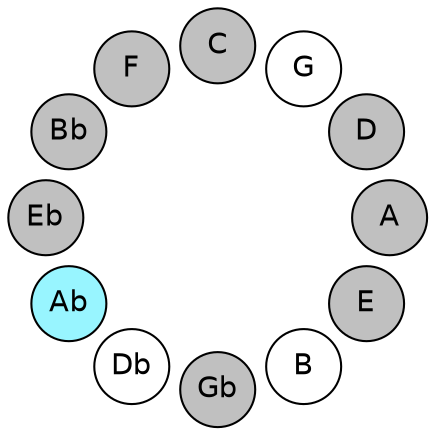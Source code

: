 
graph {

layout = circo;
mindist = .1

node [shape = circle, fontname = Helvetica, margin = 0, style = filled]
edge [style=invis]

subgraph 1 {
	E -- B -- Gb -- Db -- Ab -- Eb -- Bb -- F -- C -- G -- D -- A -- E
}

E [fillcolor = gray];
B [fillcolor = white];
Gb [fillcolor = gray];
Db [fillcolor = white];
Ab [fillcolor = cadetblue1];
Eb [fillcolor = gray];
Bb [fillcolor = gray];
F [fillcolor = gray];
C [fillcolor = gray];
G [fillcolor = white];
D [fillcolor = gray];
A [fillcolor = gray];
}
